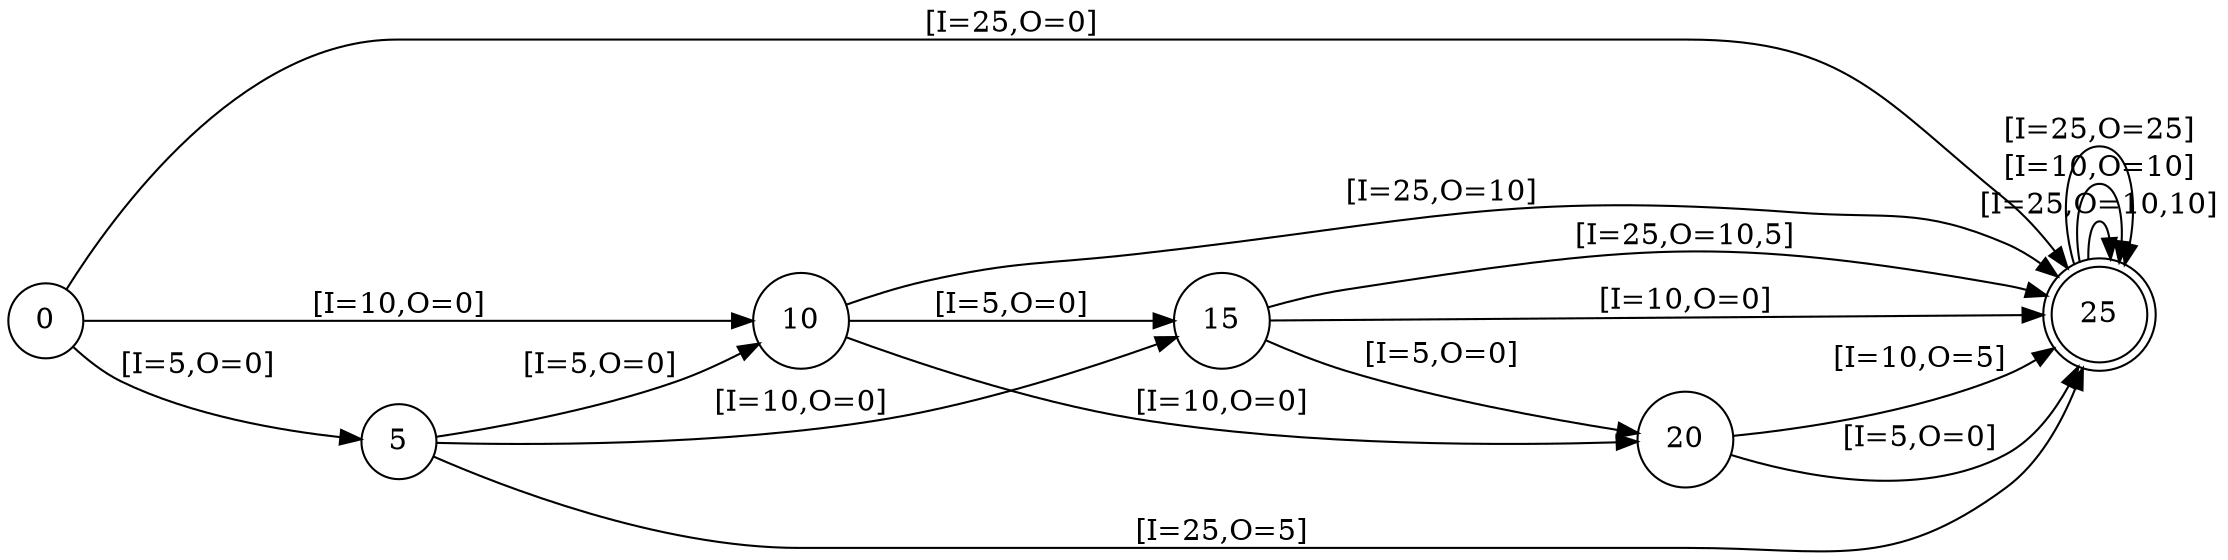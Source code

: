 digraph d{
	rankdir=LR
	"0"->"5"->"10"->"15"->"20"->"25"[label="[I=5,O=0]"]
	"0"->"10"->"20"[label="[I=10,O=0]"]
	"5"->"15"->"25"[label="[I=10,O=0]"]
	"0"->"25"[label="[I=25,O=0]"]
	"25"[shape=doublecircle]
	"0"[shape=circle]
	"5"[shape=circle]
	"10"[shape=circle]
	"15"[shape=circle]
	"20"[shape=circle]
	"5"->"25"[label="[I=25,O=5]"]
	"10"->"25"[label="[I=25,O=10]"]
	"15"->"25"[label="[I=25,O=10,5]"]
	"25"->"25"[label="[I=25,O=10,10]"]

	"20"->"25"[label="[I=10,O=5]"]
	"25"->"25"[label="[I=10,O=10]"]
	"25"->"25"[label="[I=25,O=25]"]

}